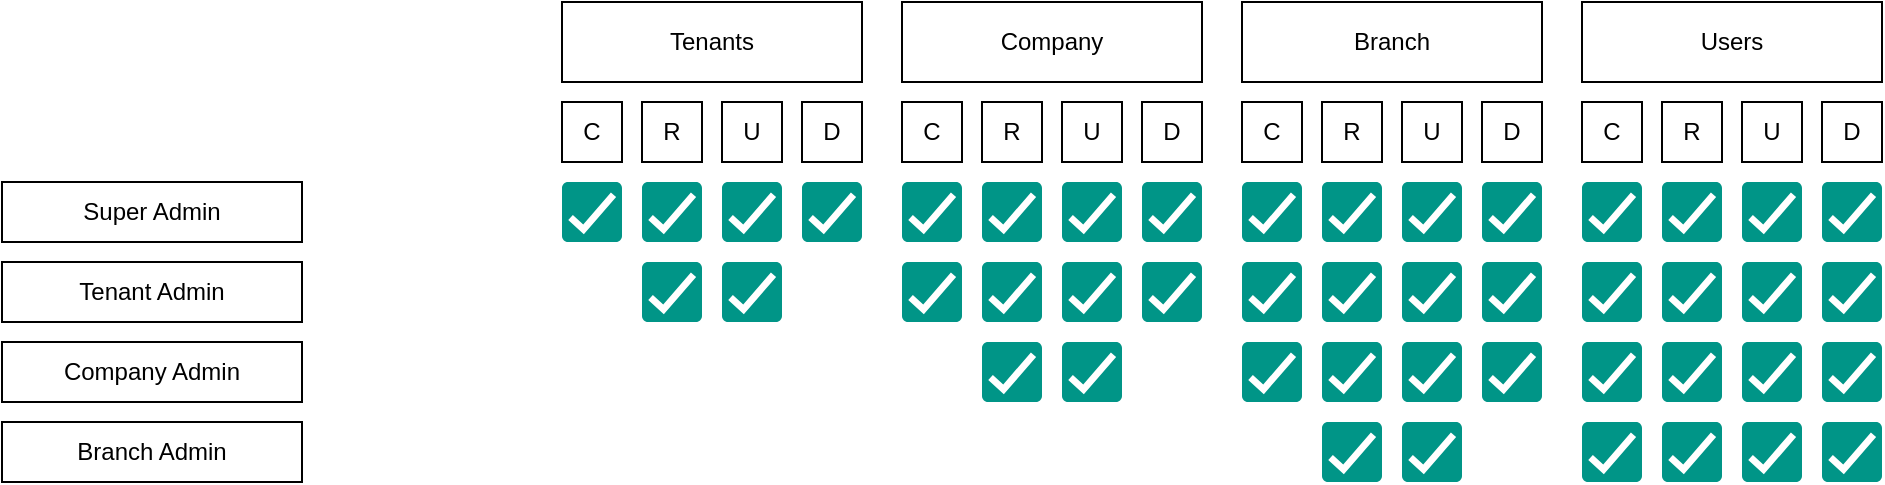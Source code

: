 <mxfile version="20.5.3" type="device" pages="2"><diagram id="OhAq6fSJI8lClBNuTRyj" name="Page-1"><mxGraphModel dx="1635" dy="893" grid="1" gridSize="10" guides="1" tooltips="1" connect="1" arrows="1" fold="1" page="1" pageScale="1" pageWidth="827" pageHeight="1169" math="0" shadow="0"><root><mxCell id="0"/><mxCell id="1" parent="0"/><mxCell id="AinKO9EfXCX-cCYPIShk-6" value="Tenants" style="rounded=0;whiteSpace=wrap;html=1;" parent="1" vertex="1"><mxGeometry x="280" y="70" width="150" height="40" as="geometry"/></mxCell><mxCell id="AinKO9EfXCX-cCYPIShk-9" value="C" style="whiteSpace=wrap;html=1;aspect=fixed;" parent="1" vertex="1"><mxGeometry x="280" y="120" width="30" height="30" as="geometry"/></mxCell><mxCell id="AinKO9EfXCX-cCYPIShk-13" value="R" style="whiteSpace=wrap;html=1;aspect=fixed;" parent="1" vertex="1"><mxGeometry x="320" y="120" width="30" height="30" as="geometry"/></mxCell><mxCell id="AinKO9EfXCX-cCYPIShk-14" value="U" style="whiteSpace=wrap;html=1;aspect=fixed;" parent="1" vertex="1"><mxGeometry x="360" y="120" width="30" height="30" as="geometry"/></mxCell><mxCell id="AinKO9EfXCX-cCYPIShk-15" value="D" style="whiteSpace=wrap;html=1;aspect=fixed;" parent="1" vertex="1"><mxGeometry x="400" y="120" width="30" height="30" as="geometry"/></mxCell><mxCell id="AinKO9EfXCX-cCYPIShk-16" value="Company" style="rounded=0;whiteSpace=wrap;html=1;" parent="1" vertex="1"><mxGeometry x="450" y="70" width="150" height="40" as="geometry"/></mxCell><mxCell id="AinKO9EfXCX-cCYPIShk-17" value="C" style="whiteSpace=wrap;html=1;aspect=fixed;" parent="1" vertex="1"><mxGeometry x="450" y="120" width="30" height="30" as="geometry"/></mxCell><mxCell id="AinKO9EfXCX-cCYPIShk-18" value="R" style="whiteSpace=wrap;html=1;aspect=fixed;" parent="1" vertex="1"><mxGeometry x="490" y="120" width="30" height="30" as="geometry"/></mxCell><mxCell id="AinKO9EfXCX-cCYPIShk-19" value="U" style="whiteSpace=wrap;html=1;aspect=fixed;" parent="1" vertex="1"><mxGeometry x="530" y="120" width="30" height="30" as="geometry"/></mxCell><mxCell id="AinKO9EfXCX-cCYPIShk-20" value="D" style="whiteSpace=wrap;html=1;aspect=fixed;" parent="1" vertex="1"><mxGeometry x="570" y="120" width="30" height="30" as="geometry"/></mxCell><mxCell id="AinKO9EfXCX-cCYPIShk-21" value="Branch" style="rounded=0;whiteSpace=wrap;html=1;" parent="1" vertex="1"><mxGeometry x="620" y="70" width="150" height="40" as="geometry"/></mxCell><mxCell id="AinKO9EfXCX-cCYPIShk-22" value="C" style="whiteSpace=wrap;html=1;aspect=fixed;" parent="1" vertex="1"><mxGeometry x="620" y="120" width="30" height="30" as="geometry"/></mxCell><mxCell id="AinKO9EfXCX-cCYPIShk-23" value="R" style="whiteSpace=wrap;html=1;aspect=fixed;" parent="1" vertex="1"><mxGeometry x="660" y="120" width="30" height="30" as="geometry"/></mxCell><mxCell id="AinKO9EfXCX-cCYPIShk-24" value="U" style="whiteSpace=wrap;html=1;aspect=fixed;" parent="1" vertex="1"><mxGeometry x="700" y="120" width="30" height="30" as="geometry"/></mxCell><mxCell id="AinKO9EfXCX-cCYPIShk-25" value="D" style="whiteSpace=wrap;html=1;aspect=fixed;" parent="1" vertex="1"><mxGeometry x="740" y="120" width="30" height="30" as="geometry"/></mxCell><mxCell id="AinKO9EfXCX-cCYPIShk-26" value="Users" style="rounded=0;whiteSpace=wrap;html=1;" parent="1" vertex="1"><mxGeometry x="790" y="70" width="150" height="40" as="geometry"/></mxCell><mxCell id="AinKO9EfXCX-cCYPIShk-27" value="C" style="whiteSpace=wrap;html=1;aspect=fixed;" parent="1" vertex="1"><mxGeometry x="790" y="120" width="30" height="30" as="geometry"/></mxCell><mxCell id="AinKO9EfXCX-cCYPIShk-28" value="R" style="whiteSpace=wrap;html=1;aspect=fixed;" parent="1" vertex="1"><mxGeometry x="830" y="120" width="30" height="30" as="geometry"/></mxCell><mxCell id="AinKO9EfXCX-cCYPIShk-29" value="U" style="whiteSpace=wrap;html=1;aspect=fixed;" parent="1" vertex="1"><mxGeometry x="870" y="120" width="30" height="30" as="geometry"/></mxCell><mxCell id="AinKO9EfXCX-cCYPIShk-30" value="D" style="whiteSpace=wrap;html=1;aspect=fixed;" parent="1" vertex="1"><mxGeometry x="910" y="120" width="30" height="30" as="geometry"/></mxCell><mxCell id="AinKO9EfXCX-cCYPIShk-31" value="Super Admin" style="rounded=0;whiteSpace=wrap;html=1;" parent="1" vertex="1"><mxGeometry y="160" width="150" height="30" as="geometry"/></mxCell><mxCell id="AinKO9EfXCX-cCYPIShk-35" value="" style="dashed=0;labelPosition=right;align=left;shape=mxgraph.gmdl.checkbox;strokeColor=none;fillColor=#009587;strokeWidth=2;aspect=fixed;sketch=0;" parent="1" vertex="1"><mxGeometry x="280" y="160" width="30" height="30" as="geometry"/></mxCell><mxCell id="AinKO9EfXCX-cCYPIShk-36" value="" style="dashed=0;labelPosition=right;align=left;shape=mxgraph.gmdl.checkbox;strokeColor=none;fillColor=#009587;strokeWidth=2;aspect=fixed;sketch=0;" parent="1" vertex="1"><mxGeometry x="320" y="160" width="30" height="30" as="geometry"/></mxCell><mxCell id="AinKO9EfXCX-cCYPIShk-37" value="" style="dashed=0;labelPosition=right;align=left;shape=mxgraph.gmdl.checkbox;strokeColor=none;fillColor=#009587;strokeWidth=2;aspect=fixed;sketch=0;" parent="1" vertex="1"><mxGeometry x="360" y="160" width="30" height="30" as="geometry"/></mxCell><mxCell id="AinKO9EfXCX-cCYPIShk-38" value="" style="dashed=0;labelPosition=right;align=left;shape=mxgraph.gmdl.checkbox;strokeColor=none;fillColor=#009587;strokeWidth=2;aspect=fixed;sketch=0;" parent="1" vertex="1"><mxGeometry x="400" y="160" width="30" height="30" as="geometry"/></mxCell><mxCell id="AinKO9EfXCX-cCYPIShk-39" value="" style="dashed=0;labelPosition=right;align=left;shape=mxgraph.gmdl.checkbox;strokeColor=none;fillColor=#009587;strokeWidth=2;aspect=fixed;sketch=0;" parent="1" vertex="1"><mxGeometry x="450" y="160" width="30" height="30" as="geometry"/></mxCell><mxCell id="AinKO9EfXCX-cCYPIShk-40" value="" style="dashed=0;labelPosition=right;align=left;shape=mxgraph.gmdl.checkbox;strokeColor=none;fillColor=#009587;strokeWidth=2;aspect=fixed;sketch=0;" parent="1" vertex="1"><mxGeometry x="490" y="160" width="30" height="30" as="geometry"/></mxCell><mxCell id="AinKO9EfXCX-cCYPIShk-41" value="" style="dashed=0;labelPosition=right;align=left;shape=mxgraph.gmdl.checkbox;strokeColor=none;fillColor=#009587;strokeWidth=2;aspect=fixed;sketch=0;" parent="1" vertex="1"><mxGeometry x="530" y="160" width="30" height="30" as="geometry"/></mxCell><mxCell id="AinKO9EfXCX-cCYPIShk-42" value="" style="dashed=0;labelPosition=right;align=left;shape=mxgraph.gmdl.checkbox;strokeColor=none;fillColor=#009587;strokeWidth=2;aspect=fixed;sketch=0;" parent="1" vertex="1"><mxGeometry x="570" y="160" width="30" height="30" as="geometry"/></mxCell><mxCell id="AinKO9EfXCX-cCYPIShk-43" value="" style="dashed=0;labelPosition=right;align=left;shape=mxgraph.gmdl.checkbox;strokeColor=none;fillColor=#009587;strokeWidth=2;aspect=fixed;sketch=0;" parent="1" vertex="1"><mxGeometry x="620" y="160" width="30" height="30" as="geometry"/></mxCell><mxCell id="AinKO9EfXCX-cCYPIShk-44" value="" style="dashed=0;labelPosition=right;align=left;shape=mxgraph.gmdl.checkbox;strokeColor=none;fillColor=#009587;strokeWidth=2;aspect=fixed;sketch=0;" parent="1" vertex="1"><mxGeometry x="660" y="160" width="30" height="30" as="geometry"/></mxCell><mxCell id="AinKO9EfXCX-cCYPIShk-45" value="" style="dashed=0;labelPosition=right;align=left;shape=mxgraph.gmdl.checkbox;strokeColor=none;fillColor=#009587;strokeWidth=2;aspect=fixed;sketch=0;" parent="1" vertex="1"><mxGeometry x="700" y="160" width="30" height="30" as="geometry"/></mxCell><mxCell id="AinKO9EfXCX-cCYPIShk-46" value="" style="dashed=0;labelPosition=right;align=left;shape=mxgraph.gmdl.checkbox;strokeColor=none;fillColor=#009587;strokeWidth=2;aspect=fixed;sketch=0;" parent="1" vertex="1"><mxGeometry x="740" y="160" width="30" height="30" as="geometry"/></mxCell><mxCell id="AinKO9EfXCX-cCYPIShk-47" value="" style="dashed=0;labelPosition=right;align=left;shape=mxgraph.gmdl.checkbox;strokeColor=none;fillColor=#009587;strokeWidth=2;aspect=fixed;sketch=0;" parent="1" vertex="1"><mxGeometry x="790" y="160" width="30" height="30" as="geometry"/></mxCell><mxCell id="AinKO9EfXCX-cCYPIShk-48" value="" style="dashed=0;labelPosition=right;align=left;shape=mxgraph.gmdl.checkbox;strokeColor=none;fillColor=#009587;strokeWidth=2;aspect=fixed;sketch=0;" parent="1" vertex="1"><mxGeometry x="830" y="160" width="30" height="30" as="geometry"/></mxCell><mxCell id="AinKO9EfXCX-cCYPIShk-49" value="" style="dashed=0;labelPosition=right;align=left;shape=mxgraph.gmdl.checkbox;strokeColor=none;fillColor=#009587;strokeWidth=2;aspect=fixed;sketch=0;" parent="1" vertex="1"><mxGeometry x="870" y="160" width="30" height="30" as="geometry"/></mxCell><mxCell id="AinKO9EfXCX-cCYPIShk-50" value="" style="dashed=0;labelPosition=right;align=left;shape=mxgraph.gmdl.checkbox;strokeColor=none;fillColor=#009587;strokeWidth=2;aspect=fixed;sketch=0;" parent="1" vertex="1"><mxGeometry x="910" y="160" width="30" height="30" as="geometry"/></mxCell><mxCell id="AinKO9EfXCX-cCYPIShk-52" value="" style="dashed=0;labelPosition=right;align=left;shape=mxgraph.gmdl.checkbox;strokeColor=none;fillColor=#009587;strokeWidth=2;aspect=fixed;sketch=0;" parent="1" vertex="1"><mxGeometry x="320" y="200" width="30" height="30" as="geometry"/></mxCell><mxCell id="AinKO9EfXCX-cCYPIShk-53" value="" style="dashed=0;labelPosition=right;align=left;shape=mxgraph.gmdl.checkbox;strokeColor=none;fillColor=#009587;strokeWidth=2;aspect=fixed;sketch=0;" parent="1" vertex="1"><mxGeometry x="360" y="200" width="30" height="30" as="geometry"/></mxCell><mxCell id="AinKO9EfXCX-cCYPIShk-55" value="" style="dashed=0;labelPosition=right;align=left;shape=mxgraph.gmdl.checkbox;strokeColor=none;fillColor=#009587;strokeWidth=2;aspect=fixed;sketch=0;" parent="1" vertex="1"><mxGeometry x="450" y="200" width="30" height="30" as="geometry"/></mxCell><mxCell id="AinKO9EfXCX-cCYPIShk-56" value="" style="dashed=0;labelPosition=right;align=left;shape=mxgraph.gmdl.checkbox;strokeColor=none;fillColor=#009587;strokeWidth=2;aspect=fixed;sketch=0;" parent="1" vertex="1"><mxGeometry x="490" y="200" width="30" height="30" as="geometry"/></mxCell><mxCell id="AinKO9EfXCX-cCYPIShk-57" value="" style="dashed=0;labelPosition=right;align=left;shape=mxgraph.gmdl.checkbox;strokeColor=none;fillColor=#009587;strokeWidth=2;aspect=fixed;sketch=0;" parent="1" vertex="1"><mxGeometry x="530" y="200" width="30" height="30" as="geometry"/></mxCell><mxCell id="AinKO9EfXCX-cCYPIShk-58" value="" style="dashed=0;labelPosition=right;align=left;shape=mxgraph.gmdl.checkbox;strokeColor=none;fillColor=#009587;strokeWidth=2;aspect=fixed;sketch=0;" parent="1" vertex="1"><mxGeometry x="570" y="200" width="30" height="30" as="geometry"/></mxCell><mxCell id="AinKO9EfXCX-cCYPIShk-59" value="" style="dashed=0;labelPosition=right;align=left;shape=mxgraph.gmdl.checkbox;strokeColor=none;fillColor=#009587;strokeWidth=2;aspect=fixed;sketch=0;" parent="1" vertex="1"><mxGeometry x="620" y="200" width="30" height="30" as="geometry"/></mxCell><mxCell id="AinKO9EfXCX-cCYPIShk-60" value="" style="dashed=0;labelPosition=right;align=left;shape=mxgraph.gmdl.checkbox;strokeColor=none;fillColor=#009587;strokeWidth=2;aspect=fixed;sketch=0;" parent="1" vertex="1"><mxGeometry x="660" y="200" width="30" height="30" as="geometry"/></mxCell><mxCell id="AinKO9EfXCX-cCYPIShk-61" value="" style="dashed=0;labelPosition=right;align=left;shape=mxgraph.gmdl.checkbox;strokeColor=none;fillColor=#009587;strokeWidth=2;aspect=fixed;sketch=0;" parent="1" vertex="1"><mxGeometry x="700" y="200" width="30" height="30" as="geometry"/></mxCell><mxCell id="AinKO9EfXCX-cCYPIShk-62" value="" style="dashed=0;labelPosition=right;align=left;shape=mxgraph.gmdl.checkbox;strokeColor=none;fillColor=#009587;strokeWidth=2;aspect=fixed;sketch=0;" parent="1" vertex="1"><mxGeometry x="740" y="200" width="30" height="30" as="geometry"/></mxCell><mxCell id="AinKO9EfXCX-cCYPIShk-63" value="" style="dashed=0;labelPosition=right;align=left;shape=mxgraph.gmdl.checkbox;strokeColor=none;fillColor=#009587;strokeWidth=2;aspect=fixed;sketch=0;" parent="1" vertex="1"><mxGeometry x="790" y="200" width="30" height="30" as="geometry"/></mxCell><mxCell id="AinKO9EfXCX-cCYPIShk-64" value="" style="dashed=0;labelPosition=right;align=left;shape=mxgraph.gmdl.checkbox;strokeColor=none;fillColor=#009587;strokeWidth=2;aspect=fixed;sketch=0;" parent="1" vertex="1"><mxGeometry x="830" y="200" width="30" height="30" as="geometry"/></mxCell><mxCell id="AinKO9EfXCX-cCYPIShk-65" value="" style="dashed=0;labelPosition=right;align=left;shape=mxgraph.gmdl.checkbox;strokeColor=none;fillColor=#009587;strokeWidth=2;aspect=fixed;sketch=0;" parent="1" vertex="1"><mxGeometry x="870" y="200" width="30" height="30" as="geometry"/></mxCell><mxCell id="AinKO9EfXCX-cCYPIShk-66" value="" style="dashed=0;labelPosition=right;align=left;shape=mxgraph.gmdl.checkbox;strokeColor=none;fillColor=#009587;strokeWidth=2;aspect=fixed;sketch=0;" parent="1" vertex="1"><mxGeometry x="910" y="200" width="30" height="30" as="geometry"/></mxCell><mxCell id="AinKO9EfXCX-cCYPIShk-72" value="" style="dashed=0;labelPosition=right;align=left;shape=mxgraph.gmdl.checkbox;strokeColor=none;fillColor=#009587;strokeWidth=2;aspect=fixed;sketch=0;" parent="1" vertex="1"><mxGeometry x="490" y="240" width="30" height="30" as="geometry"/></mxCell><mxCell id="AinKO9EfXCX-cCYPIShk-73" value="" style="dashed=0;labelPosition=right;align=left;shape=mxgraph.gmdl.checkbox;strokeColor=none;fillColor=#009587;strokeWidth=2;aspect=fixed;sketch=0;" parent="1" vertex="1"><mxGeometry x="530" y="240" width="30" height="30" as="geometry"/></mxCell><mxCell id="AinKO9EfXCX-cCYPIShk-75" value="" style="dashed=0;labelPosition=right;align=left;shape=mxgraph.gmdl.checkbox;strokeColor=none;fillColor=#009587;strokeWidth=2;aspect=fixed;sketch=0;" parent="1" vertex="1"><mxGeometry x="620" y="240" width="30" height="30" as="geometry"/></mxCell><mxCell id="AinKO9EfXCX-cCYPIShk-76" value="" style="dashed=0;labelPosition=right;align=left;shape=mxgraph.gmdl.checkbox;strokeColor=none;fillColor=#009587;strokeWidth=2;aspect=fixed;sketch=0;" parent="1" vertex="1"><mxGeometry x="660" y="240" width="30" height="30" as="geometry"/></mxCell><mxCell id="AinKO9EfXCX-cCYPIShk-77" value="" style="dashed=0;labelPosition=right;align=left;shape=mxgraph.gmdl.checkbox;strokeColor=none;fillColor=#009587;strokeWidth=2;aspect=fixed;sketch=0;" parent="1" vertex="1"><mxGeometry x="700" y="240" width="30" height="30" as="geometry"/></mxCell><mxCell id="AinKO9EfXCX-cCYPIShk-78" value="" style="dashed=0;labelPosition=right;align=left;shape=mxgraph.gmdl.checkbox;strokeColor=none;fillColor=#009587;strokeWidth=2;aspect=fixed;sketch=0;" parent="1" vertex="1"><mxGeometry x="740" y="240" width="30" height="30" as="geometry"/></mxCell><mxCell id="AinKO9EfXCX-cCYPIShk-79" value="" style="dashed=0;labelPosition=right;align=left;shape=mxgraph.gmdl.checkbox;strokeColor=none;fillColor=#009587;strokeWidth=2;aspect=fixed;sketch=0;" parent="1" vertex="1"><mxGeometry x="790" y="240" width="30" height="30" as="geometry"/></mxCell><mxCell id="AinKO9EfXCX-cCYPIShk-80" value="" style="dashed=0;labelPosition=right;align=left;shape=mxgraph.gmdl.checkbox;strokeColor=none;fillColor=#009587;strokeWidth=2;aspect=fixed;sketch=0;" parent="1" vertex="1"><mxGeometry x="830" y="240" width="30" height="30" as="geometry"/></mxCell><mxCell id="AinKO9EfXCX-cCYPIShk-81" value="" style="dashed=0;labelPosition=right;align=left;shape=mxgraph.gmdl.checkbox;strokeColor=none;fillColor=#009587;strokeWidth=2;aspect=fixed;sketch=0;" parent="1" vertex="1"><mxGeometry x="870" y="240" width="30" height="30" as="geometry"/></mxCell><mxCell id="AinKO9EfXCX-cCYPIShk-82" value="" style="dashed=0;labelPosition=right;align=left;shape=mxgraph.gmdl.checkbox;strokeColor=none;fillColor=#009587;strokeWidth=2;aspect=fixed;sketch=0;" parent="1" vertex="1"><mxGeometry x="910" y="240" width="30" height="30" as="geometry"/></mxCell><mxCell id="AinKO9EfXCX-cCYPIShk-83" value="Tenant Admin" style="rounded=0;whiteSpace=wrap;html=1;" parent="1" vertex="1"><mxGeometry y="200" width="150" height="30" as="geometry"/></mxCell><mxCell id="AinKO9EfXCX-cCYPIShk-84" value="Company Admin" style="rounded=0;whiteSpace=wrap;html=1;" parent="1" vertex="1"><mxGeometry y="240" width="150" height="30" as="geometry"/></mxCell><mxCell id="AinKO9EfXCX-cCYPIShk-85" value="" style="shape=image;html=1;verticalAlign=top;verticalLabelPosition=bottom;labelBackgroundColor=#ffffff;imageAspect=0;aspect=fixed;image=https://cdn1.iconfinder.com/data/icons/DarkGlass_Reworked/128x128/actions/fileclose.png" parent="1" vertex="1"><mxGeometry x="280" y="200" width="30" height="30" as="geometry"/></mxCell><mxCell id="AinKO9EfXCX-cCYPIShk-86" value="" style="shape=image;html=1;verticalAlign=top;verticalLabelPosition=bottom;labelBackgroundColor=#ffffff;imageAspect=0;aspect=fixed;image=https://cdn1.iconfinder.com/data/icons/DarkGlass_Reworked/128x128/actions/fileclose.png" parent="1" vertex="1"><mxGeometry x="400" y="200" width="30" height="30" as="geometry"/></mxCell><mxCell id="AinKO9EfXCX-cCYPIShk-87" value="" style="shape=image;html=1;verticalAlign=top;verticalLabelPosition=bottom;labelBackgroundColor=#ffffff;imageAspect=0;aspect=fixed;image=https://cdn1.iconfinder.com/data/icons/DarkGlass_Reworked/128x128/actions/fileclose.png" parent="1" vertex="1"><mxGeometry x="280" y="240" width="30" height="30" as="geometry"/></mxCell><mxCell id="AinKO9EfXCX-cCYPIShk-88" value="" style="shape=image;html=1;verticalAlign=top;verticalLabelPosition=bottom;labelBackgroundColor=#ffffff;imageAspect=0;aspect=fixed;image=https://cdn1.iconfinder.com/data/icons/DarkGlass_Reworked/128x128/actions/fileclose.png" parent="1" vertex="1"><mxGeometry x="400" y="240" width="30" height="30" as="geometry"/></mxCell><mxCell id="AinKO9EfXCX-cCYPIShk-89" value="" style="shape=image;html=1;verticalAlign=top;verticalLabelPosition=bottom;labelBackgroundColor=#ffffff;imageAspect=0;aspect=fixed;image=https://cdn1.iconfinder.com/data/icons/DarkGlass_Reworked/128x128/actions/fileclose.png" parent="1" vertex="1"><mxGeometry x="320" y="240" width="30" height="30" as="geometry"/></mxCell><mxCell id="AinKO9EfXCX-cCYPIShk-90" value="" style="shape=image;html=1;verticalAlign=top;verticalLabelPosition=bottom;labelBackgroundColor=#ffffff;imageAspect=0;aspect=fixed;image=https://cdn1.iconfinder.com/data/icons/DarkGlass_Reworked/128x128/actions/fileclose.png" parent="1" vertex="1"><mxGeometry x="360" y="240" width="30" height="30" as="geometry"/></mxCell><mxCell id="AinKO9EfXCX-cCYPIShk-91" value="" style="shape=image;html=1;verticalAlign=top;verticalLabelPosition=bottom;labelBackgroundColor=#ffffff;imageAspect=0;aspect=fixed;image=https://cdn1.iconfinder.com/data/icons/DarkGlass_Reworked/128x128/actions/fileclose.png" parent="1" vertex="1"><mxGeometry x="450" y="240" width="30" height="30" as="geometry"/></mxCell><mxCell id="AinKO9EfXCX-cCYPIShk-92" value="" style="shape=image;html=1;verticalAlign=top;verticalLabelPosition=bottom;labelBackgroundColor=#ffffff;imageAspect=0;aspect=fixed;image=https://cdn1.iconfinder.com/data/icons/DarkGlass_Reworked/128x128/actions/fileclose.png" parent="1" vertex="1"><mxGeometry x="570" y="240" width="30" height="30" as="geometry"/></mxCell><mxCell id="AinKO9EfXCX-cCYPIShk-93" value="Branch Admin" style="rounded=0;whiteSpace=wrap;html=1;" parent="1" vertex="1"><mxGeometry y="280" width="150" height="30" as="geometry"/></mxCell><mxCell id="AinKO9EfXCX-cCYPIShk-100" value="" style="dashed=0;labelPosition=right;align=left;shape=mxgraph.gmdl.checkbox;strokeColor=none;fillColor=#009587;strokeWidth=2;aspect=fixed;sketch=0;" parent="1" vertex="1"><mxGeometry x="790" y="280" width="30" height="30" as="geometry"/></mxCell><mxCell id="AinKO9EfXCX-cCYPIShk-101" value="" style="dashed=0;labelPosition=right;align=left;shape=mxgraph.gmdl.checkbox;strokeColor=none;fillColor=#009587;strokeWidth=2;aspect=fixed;sketch=0;" parent="1" vertex="1"><mxGeometry x="830" y="280" width="30" height="30" as="geometry"/></mxCell><mxCell id="AinKO9EfXCX-cCYPIShk-102" value="" style="dashed=0;labelPosition=right;align=left;shape=mxgraph.gmdl.checkbox;strokeColor=none;fillColor=#009587;strokeWidth=2;aspect=fixed;sketch=0;" parent="1" vertex="1"><mxGeometry x="870" y="280" width="30" height="30" as="geometry"/></mxCell><mxCell id="AinKO9EfXCX-cCYPIShk-103" value="" style="dashed=0;labelPosition=right;align=left;shape=mxgraph.gmdl.checkbox;strokeColor=none;fillColor=#009587;strokeWidth=2;aspect=fixed;sketch=0;" parent="1" vertex="1"><mxGeometry x="910" y="280" width="30" height="30" as="geometry"/></mxCell><mxCell id="AinKO9EfXCX-cCYPIShk-104" value="" style="shape=image;html=1;verticalAlign=top;verticalLabelPosition=bottom;labelBackgroundColor=#ffffff;imageAspect=0;aspect=fixed;image=https://cdn1.iconfinder.com/data/icons/DarkGlass_Reworked/128x128/actions/fileclose.png" parent="1" vertex="1"><mxGeometry x="280" y="280" width="30" height="30" as="geometry"/></mxCell><mxCell id="AinKO9EfXCX-cCYPIShk-105" value="" style="shape=image;html=1;verticalAlign=top;verticalLabelPosition=bottom;labelBackgroundColor=#ffffff;imageAspect=0;aspect=fixed;image=https://cdn1.iconfinder.com/data/icons/DarkGlass_Reworked/128x128/actions/fileclose.png" parent="1" vertex="1"><mxGeometry x="400" y="280" width="30" height="30" as="geometry"/></mxCell><mxCell id="AinKO9EfXCX-cCYPIShk-106" value="" style="shape=image;html=1;verticalAlign=top;verticalLabelPosition=bottom;labelBackgroundColor=#ffffff;imageAspect=0;aspect=fixed;image=https://cdn1.iconfinder.com/data/icons/DarkGlass_Reworked/128x128/actions/fileclose.png" parent="1" vertex="1"><mxGeometry x="320" y="280" width="30" height="30" as="geometry"/></mxCell><mxCell id="AinKO9EfXCX-cCYPIShk-107" value="" style="shape=image;html=1;verticalAlign=top;verticalLabelPosition=bottom;labelBackgroundColor=#ffffff;imageAspect=0;aspect=fixed;image=https://cdn1.iconfinder.com/data/icons/DarkGlass_Reworked/128x128/actions/fileclose.png" parent="1" vertex="1"><mxGeometry x="360" y="280" width="30" height="30" as="geometry"/></mxCell><mxCell id="AinKO9EfXCX-cCYPIShk-110" value="" style="shape=image;html=1;verticalAlign=top;verticalLabelPosition=bottom;labelBackgroundColor=#ffffff;imageAspect=0;aspect=fixed;image=https://cdn1.iconfinder.com/data/icons/DarkGlass_Reworked/128x128/actions/fileclose.png" parent="1" vertex="1"><mxGeometry x="450" y="280" width="30" height="30" as="geometry"/></mxCell><mxCell id="AinKO9EfXCX-cCYPIShk-111" value="" style="shape=image;html=1;verticalAlign=top;verticalLabelPosition=bottom;labelBackgroundColor=#ffffff;imageAspect=0;aspect=fixed;image=https://cdn1.iconfinder.com/data/icons/DarkGlass_Reworked/128x128/actions/fileclose.png" parent="1" vertex="1"><mxGeometry x="570" y="280" width="30" height="30" as="geometry"/></mxCell><mxCell id="AinKO9EfXCX-cCYPIShk-112" value="" style="shape=image;html=1;verticalAlign=top;verticalLabelPosition=bottom;labelBackgroundColor=#ffffff;imageAspect=0;aspect=fixed;image=https://cdn1.iconfinder.com/data/icons/DarkGlass_Reworked/128x128/actions/fileclose.png" parent="1" vertex="1"><mxGeometry x="490" y="280" width="30" height="30" as="geometry"/></mxCell><mxCell id="AinKO9EfXCX-cCYPIShk-113" value="" style="shape=image;html=1;verticalAlign=top;verticalLabelPosition=bottom;labelBackgroundColor=#ffffff;imageAspect=0;aspect=fixed;image=https://cdn1.iconfinder.com/data/icons/DarkGlass_Reworked/128x128/actions/fileclose.png" parent="1" vertex="1"><mxGeometry x="530" y="280" width="30" height="30" as="geometry"/></mxCell><mxCell id="AinKO9EfXCX-cCYPIShk-114" value="" style="dashed=0;labelPosition=right;align=left;shape=mxgraph.gmdl.checkbox;strokeColor=none;fillColor=#009587;strokeWidth=2;aspect=fixed;sketch=0;" parent="1" vertex="1"><mxGeometry x="660" y="280" width="30" height="30" as="geometry"/></mxCell><mxCell id="AinKO9EfXCX-cCYPIShk-115" value="" style="dashed=0;labelPosition=right;align=left;shape=mxgraph.gmdl.checkbox;strokeColor=none;fillColor=#009587;strokeWidth=2;aspect=fixed;sketch=0;" parent="1" vertex="1"><mxGeometry x="700" y="280" width="30" height="30" as="geometry"/></mxCell><mxCell id="AinKO9EfXCX-cCYPIShk-116" value="" style="shape=image;html=1;verticalAlign=top;verticalLabelPosition=bottom;labelBackgroundColor=#ffffff;imageAspect=0;aspect=fixed;image=https://cdn1.iconfinder.com/data/icons/DarkGlass_Reworked/128x128/actions/fileclose.png" parent="1" vertex="1"><mxGeometry x="620" y="280" width="30" height="30" as="geometry"/></mxCell><mxCell id="AinKO9EfXCX-cCYPIShk-117" value="" style="shape=image;html=1;verticalAlign=top;verticalLabelPosition=bottom;labelBackgroundColor=#ffffff;imageAspect=0;aspect=fixed;image=https://cdn1.iconfinder.com/data/icons/DarkGlass_Reworked/128x128/actions/fileclose.png" parent="1" vertex="1"><mxGeometry x="740" y="280" width="30" height="30" as="geometry"/></mxCell></root></mxGraphModel></diagram><diagram id="PvGkfBKz_I5Zhq8HNc8n" name="App Flow"><mxGraphModel dx="779" dy="1594" grid="1" gridSize="10" guides="1" tooltips="1" connect="1" arrows="1" fold="1" page="1" pageScale="1" pageWidth="827" pageHeight="1169" math="0" shadow="0"><root><mxCell id="0"/><mxCell id="1" parent="0"/><mxCell id="SFCR7f_XzTm5_hxUoZ0Y-4" style="edgeStyle=orthogonalEdgeStyle;rounded=0;orthogonalLoop=1;jettySize=auto;html=1;" edge="1" parent="1" source="SFCR7f_XzTm5_hxUoZ0Y-1" target="SFCR7f_XzTm5_hxUoZ0Y-3"><mxGeometry relative="1" as="geometry"/></mxCell><mxCell id="SFCR7f_XzTm5_hxUoZ0Y-1" value="Login" style="rounded=0;whiteSpace=wrap;html=1;" vertex="1" parent="1"><mxGeometry x="40" y="40" width="120" height="40" as="geometry"/></mxCell><mxCell id="SFCR7f_XzTm5_hxUoZ0Y-6" style="edgeStyle=orthogonalEdgeStyle;rounded=0;orthogonalLoop=1;jettySize=auto;html=1;entryX=0.5;entryY=0;entryDx=0;entryDy=0;" edge="1" parent="1" source="SFCR7f_XzTm5_hxUoZ0Y-3" target="SFCR7f_XzTm5_hxUoZ0Y-5"><mxGeometry relative="1" as="geometry"/></mxCell><mxCell id="SFCR7f_XzTm5_hxUoZ0Y-3" value="Fetch User group" style="rounded=0;whiteSpace=wrap;html=1;" vertex="1" parent="1"><mxGeometry x="200" y="40" width="120" height="40" as="geometry"/></mxCell><mxCell id="SFCR7f_XzTm5_hxUoZ0Y-9" style="edgeStyle=orthogonalEdgeStyle;rounded=0;orthogonalLoop=1;jettySize=auto;html=1;" edge="1" parent="1" source="SFCR7f_XzTm5_hxUoZ0Y-5" target="SFCR7f_XzTm5_hxUoZ0Y-7"><mxGeometry relative="1" as="geometry"/></mxCell><mxCell id="SFCR7f_XzTm5_hxUoZ0Y-5" value="Fetch Group Permissions" style="rounded=0;whiteSpace=wrap;html=1;" vertex="1" parent="1"><mxGeometry x="200" y="120" width="120" height="40" as="geometry"/></mxCell><mxCell id="SFCR7f_XzTm5_hxUoZ0Y-16" style="edgeStyle=orthogonalEdgeStyle;rounded=0;orthogonalLoop=1;jettySize=auto;html=1;" edge="1" parent="1" source="SFCR7f_XzTm5_hxUoZ0Y-7" target="SFCR7f_XzTm5_hxUoZ0Y-12"><mxGeometry relative="1" as="geometry"/></mxCell><mxCell id="SFCR7f_XzTm5_hxUoZ0Y-7" value="JWT Payload" style="rounded=0;whiteSpace=wrap;html=1;" vertex="1" parent="1"><mxGeometry x="354" y="120" width="126" height="40" as="geometry"/></mxCell><mxCell id="SFCR7f_XzTm5_hxUoZ0Y-11" style="edgeStyle=orthogonalEdgeStyle;rounded=0;orthogonalLoop=1;jettySize=auto;html=1;" edge="1" parent="1" source="SFCR7f_XzTm5_hxUoZ0Y-8" target="SFCR7f_XzTm5_hxUoZ0Y-7"><mxGeometry relative="1" as="geometry"/></mxCell><mxCell id="SFCR7f_XzTm5_hxUoZ0Y-8" value="firstname&lt;br&gt;lastname&lt;br&gt;email&lt;br&gt;permissions" style="rounded=0;whiteSpace=wrap;html=1;" vertex="1" parent="1"><mxGeometry x="357" y="-20" width="120" height="100" as="geometry"/></mxCell><mxCell id="SFCR7f_XzTm5_hxUoZ0Y-18" style="edgeStyle=orthogonalEdgeStyle;rounded=0;orthogonalLoop=1;jettySize=auto;html=1;exitX=0.25;exitY=0;exitDx=0;exitDy=0;entryX=0.25;entryY=1;entryDx=0;entryDy=0;" edge="1" parent="1" source="SFCR7f_XzTm5_hxUoZ0Y-12" target="SFCR7f_XzTm5_hxUoZ0Y-14"><mxGeometry relative="1" as="geometry"/></mxCell><mxCell id="SFCR7f_XzTm5_hxUoZ0Y-25" style="edgeStyle=orthogonalEdgeStyle;rounded=0;orthogonalLoop=1;jettySize=auto;html=1;" edge="1" parent="1" source="SFCR7f_XzTm5_hxUoZ0Y-12" target="SFCR7f_XzTm5_hxUoZ0Y-24"><mxGeometry relative="1" as="geometry"/></mxCell><mxCell id="SFCR7f_XzTm5_hxUoZ0Y-12" value="Frontend" style="rounded=0;whiteSpace=wrap;html=1;" vertex="1" parent="1"><mxGeometry x="520" y="120" width="121" height="40" as="geometry"/></mxCell><mxCell id="SFCR7f_XzTm5_hxUoZ0Y-22" style="edgeStyle=orthogonalEdgeStyle;rounded=0;orthogonalLoop=1;jettySize=auto;html=1;" edge="1" parent="1" source="SFCR7f_XzTm5_hxUoZ0Y-14" target="SFCR7f_XzTm5_hxUoZ0Y-20"><mxGeometry relative="1" as="geometry"/></mxCell><mxCell id="SFCR7f_XzTm5_hxUoZ0Y-23" style="edgeStyle=orthogonalEdgeStyle;rounded=0;orthogonalLoop=1;jettySize=auto;html=1;exitX=0.75;exitY=1;exitDx=0;exitDy=0;entryX=0.75;entryY=0;entryDx=0;entryDy=0;" edge="1" parent="1" source="SFCR7f_XzTm5_hxUoZ0Y-14" target="SFCR7f_XzTm5_hxUoZ0Y-12"><mxGeometry relative="1" as="geometry"/></mxCell><mxCell id="SFCR7f_XzTm5_hxUoZ0Y-14" value="Encode JWT Data" style="rounded=0;whiteSpace=wrap;html=1;" vertex="1" parent="1"><mxGeometry x="520" y="30" width="120" height="40" as="geometry"/></mxCell><mxCell id="SFCR7f_XzTm5_hxUoZ0Y-20" value="Store permissions in context" style="rounded=0;whiteSpace=wrap;html=1;" vertex="1" parent="1"><mxGeometry x="680" y="30" width="120" height="40" as="geometry"/></mxCell><mxCell id="SFCR7f_XzTm5_hxUoZ0Y-24" value="Dashboard" style="rounded=0;whiteSpace=wrap;html=1;" vertex="1" parent="1"><mxGeometry x="679" y="120" width="121" height="40" as="geometry"/></mxCell></root></mxGraphModel></diagram></mxfile>